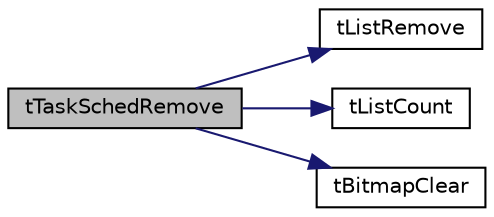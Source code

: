 digraph "tTaskSchedRemove"
{
  edge [fontname="Helvetica",fontsize="10",labelfontname="Helvetica",labelfontsize="10"];
  node [fontname="Helvetica",fontsize="10",shape=record];
  rankdir="LR";
  Node145 [label="tTaskSchedRemove",height=0.2,width=0.4,color="black", fillcolor="grey75", style="filled", fontcolor="black"];
  Node145 -> Node146 [color="midnightblue",fontsize="10",style="solid",fontname="Helvetica"];
  Node146 [label="tListRemove",height=0.2,width=0.4,color="black", fillcolor="white", style="filled",URL="$group___xE5_x8F_x8C_xE5_x90_x91_xE9_x93_xBE_xE8_xA1_xA8.html#ga58e2fef327c5254062441ec2f8a101a6"];
  Node145 -> Node147 [color="midnightblue",fontsize="10",style="solid",fontname="Helvetica"];
  Node147 [label="tListCount",height=0.2,width=0.4,color="black", fillcolor="white", style="filled",URL="$group___xE5_x8F_x8C_xE5_x90_x91_xE9_x93_xBE_xE8_xA1_xA8.html#gad01c0c24187a334e78e7ba6d677306cb"];
  Node145 -> Node148 [color="midnightblue",fontsize="10",style="solid",fontname="Helvetica"];
  Node148 [label="tBitmapClear",height=0.2,width=0.4,color="black", fillcolor="white", style="filled",URL="$group___xE4_xBD_x8D_xE5_x9B_xBE_xE7_xBB_x93_xE6_x9E_x84.html#ga63a37ae88a06249de873bb54340de517"];
}
